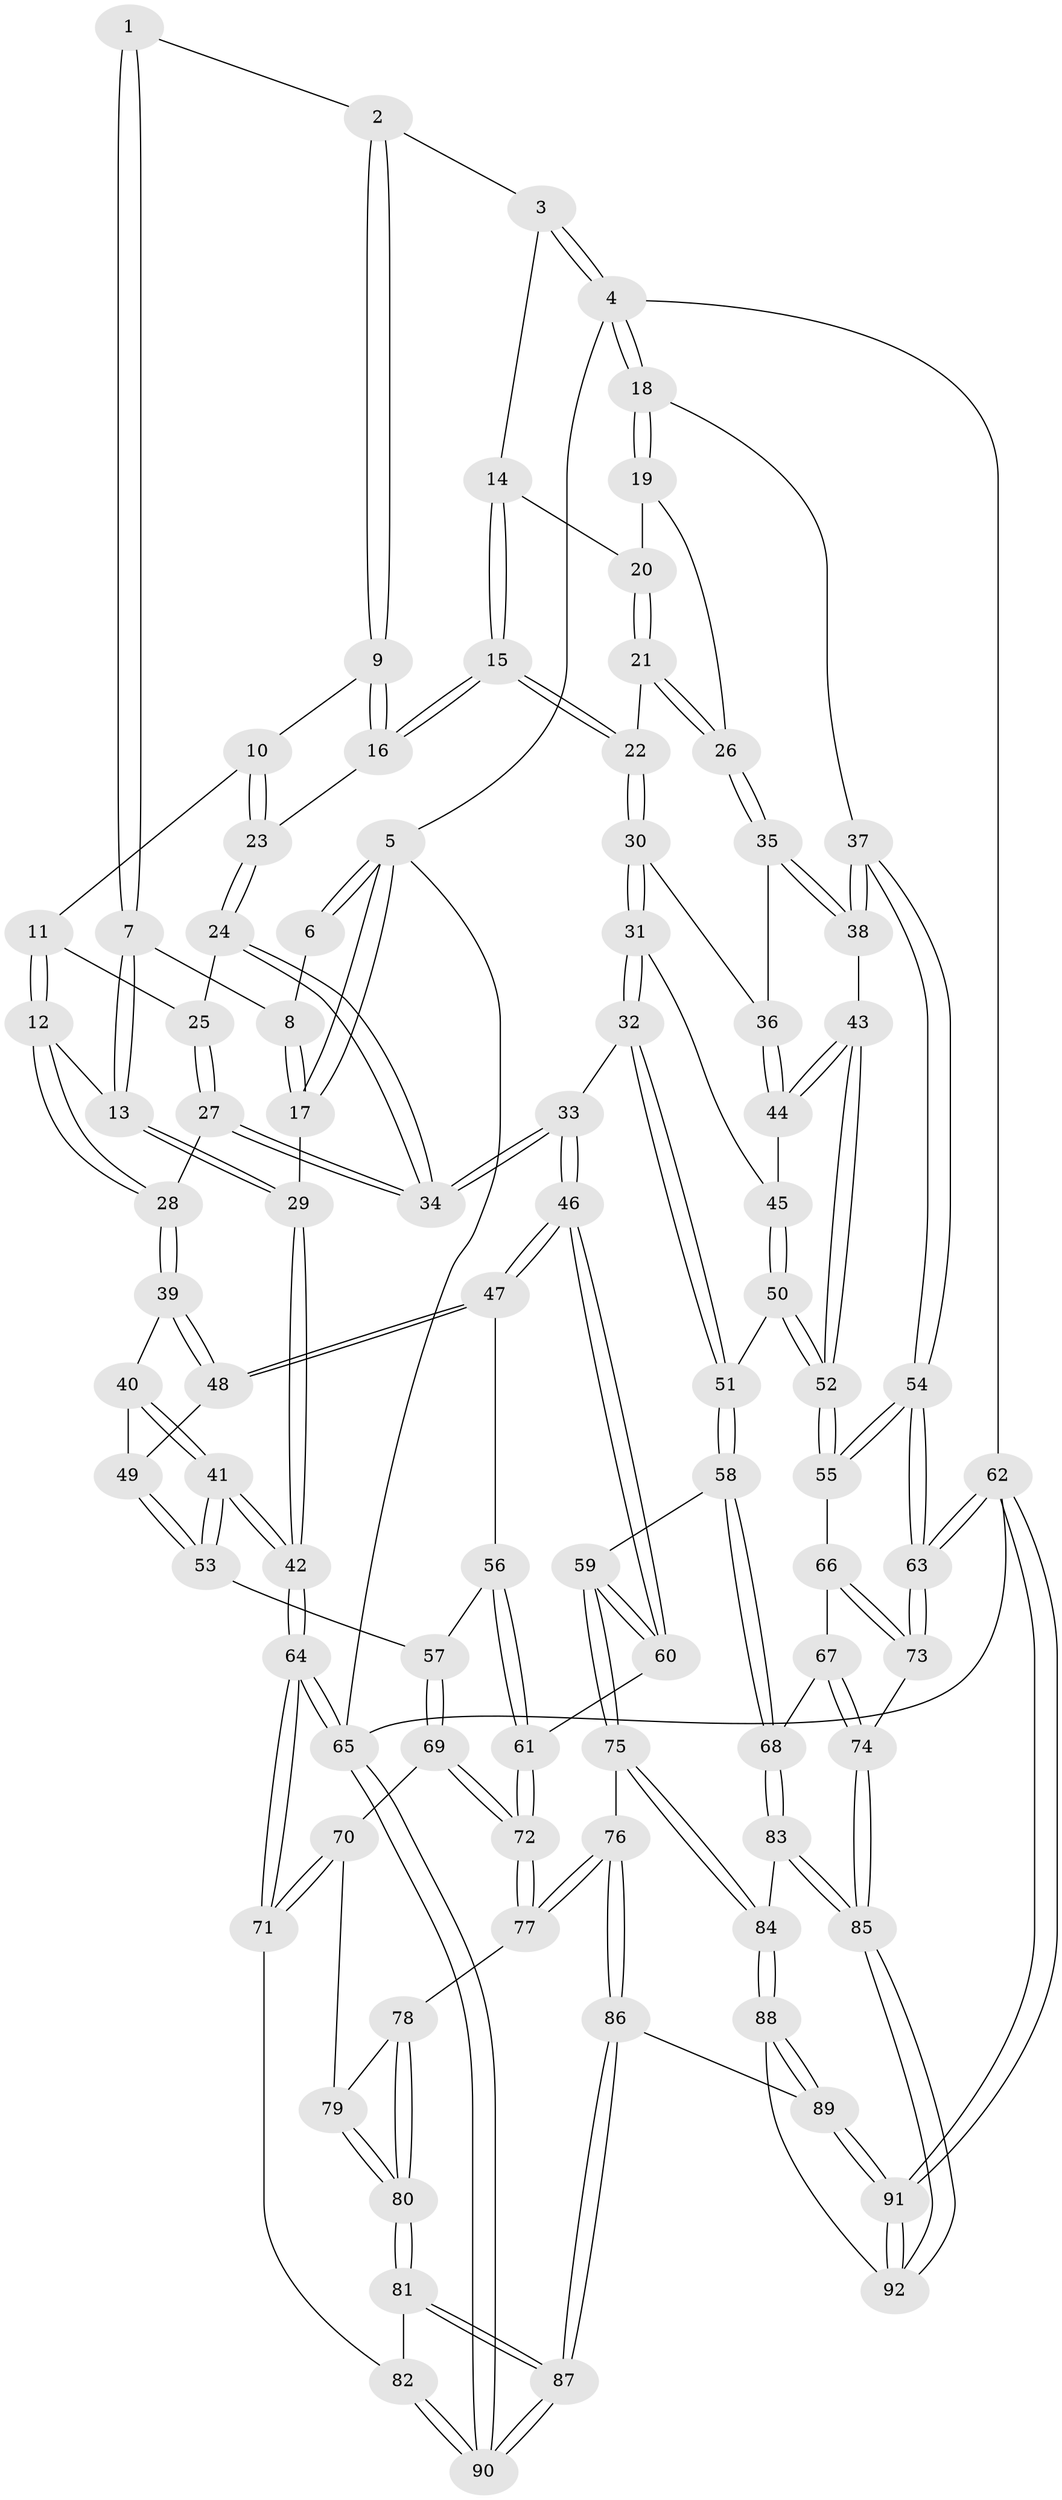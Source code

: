 // coarse degree distribution, {4: 0.5, 7: 0.03333333333333333, 5: 0.2, 3: 0.23333333333333334, 8: 0.03333333333333333}
// Generated by graph-tools (version 1.1) at 2025/21/03/04/25 18:21:09]
// undirected, 92 vertices, 227 edges
graph export_dot {
graph [start="1"]
  node [color=gray90,style=filled];
  1 [pos="+0.2854692550380018+0"];
  2 [pos="+0.4387129109431367+0"];
  3 [pos="+0.7993834583203142+0"];
  4 [pos="+1+0"];
  5 [pos="+0+0"];
  6 [pos="+0.22118139722048524+0"];
  7 [pos="+0.1945982860674372+0.19968169441092756"];
  8 [pos="+0.04852821005499413+0.08427896938394754"];
  9 [pos="+0.4493652730073797+0.043508584700675694"];
  10 [pos="+0.3998964285353864+0.16995399031912184"];
  11 [pos="+0.3765197938633409+0.18823568520123096"];
  12 [pos="+0.2363554733287117+0.24003629170547153"];
  13 [pos="+0.19690104529099303+0.210955401657476"];
  14 [pos="+0.7720051970790504+0"];
  15 [pos="+0.6505362467365114+0.22221681766531162"];
  16 [pos="+0.6432719825747348+0.22230024348909436"];
  17 [pos="+0+0.05297351001645124"];
  18 [pos="+1+0.07822446830989294"];
  19 [pos="+0.9097622214804869+0.21243196273314147"];
  20 [pos="+0.8833774708384512+0.17969292904430129"];
  21 [pos="+0.7624391225737952+0.25173132728316"];
  22 [pos="+0.6577400963961632+0.23342471061119882"];
  23 [pos="+0.5630059718032417+0.25313337835966787"];
  24 [pos="+0.5025585648554498+0.3227395599515938"];
  25 [pos="+0.4350509825056301+0.2840093826596474"];
  26 [pos="+0.8910292031535818+0.297914305831874"];
  27 [pos="+0.34497778520726535+0.3459951029183776"];
  28 [pos="+0.2586529421427595+0.31200969179260873"];
  29 [pos="+0+0.39279976568374714"];
  30 [pos="+0.686958260350496+0.34292603289433804"];
  31 [pos="+0.6826456156732117+0.3683451256134784"];
  32 [pos="+0.6048803560327869+0.4942853784774634"];
  33 [pos="+0.47719645945536415+0.45081814926290253"];
  34 [pos="+0.47099646011627994+0.42891892884111876"];
  35 [pos="+0.8948484645175426+0.31776373556659687"];
  36 [pos="+0.8085709229561066+0.3519111588401452"];
  37 [pos="+1+0.4541543233286598"];
  38 [pos="+0.9770666712613101+0.41529493804426637"];
  39 [pos="+0.25135416779476305+0.34114380592672217"];
  40 [pos="+0.13793778025439843+0.4278352945635397"];
  41 [pos="+0+0.5254164577541229"];
  42 [pos="+0+0.5157717304225474"];
  43 [pos="+0.9283214909842372+0.44532826326559344"];
  44 [pos="+0.8064968403442192+0.4239368518399012"];
  45 [pos="+0.776883646435482+0.4410054072477419"];
  46 [pos="+0.3730706812709666+0.5550017998163602"];
  47 [pos="+0.34159379746236607+0.5391573785202908"];
  48 [pos="+0.2743095223021689+0.48161032939460224"];
  49 [pos="+0.22223156668267482+0.5018891249094308"];
  50 [pos="+0.7844499126906299+0.5864644543473578"];
  51 [pos="+0.6197984507430822+0.5230498113479707"];
  52 [pos="+0.7918428089310953+0.5924398336134094"];
  53 [pos="+0.09004672945413313+0.5983047702898823"];
  54 [pos="+1+0.8228886067571309"];
  55 [pos="+0.8034306560753128+0.6251073089837581"];
  56 [pos="+0.23222368107954924+0.5899673685851433"];
  57 [pos="+0.12802191181690956+0.6320193911616664"];
  58 [pos="+0.5356013202972835+0.7317421641549127"];
  59 [pos="+0.5065990805142414+0.7195466952079512"];
  60 [pos="+0.3840299654830192+0.6539691428163441"];
  61 [pos="+0.33359197333113955+0.6915440953547737"];
  62 [pos="+1+1"];
  63 [pos="+1+0.9602961441879844"];
  64 [pos="+0+0.7849144712109086"];
  65 [pos="+0+1"];
  66 [pos="+0.7677507535945903+0.6713362334535355"];
  67 [pos="+0.650101798418515+0.7252032310462853"];
  68 [pos="+0.5363549244281574+0.7329335829645799"];
  69 [pos="+0.19028893750174128+0.7184435447828293"];
  70 [pos="+0.09711315678546552+0.8077668731905598"];
  71 [pos="+0+0.82387890994416"];
  72 [pos="+0.26120827100968397+0.7469559385328552"];
  73 [pos="+0.7668109655880047+0.8689833314663342"];
  74 [pos="+0.7657115255760463+0.869269549381506"];
  75 [pos="+0.331100958453669+0.8510465089781557"];
  76 [pos="+0.2841466349906831+0.845349552211815"];
  77 [pos="+0.28004449689610517+0.8392611784511679"];
  78 [pos="+0.19946824410691305+0.8715864610729339"];
  79 [pos="+0.1017138662523455+0.8165024967673705"];
  80 [pos="+0.13435749354243082+0.914405732444564"];
  81 [pos="+0.12932906185717405+0.9264694160062157"];
  82 [pos="+0.07964604628788377+0.9205292478110901"];
  83 [pos="+0.5395957061656138+0.8063759514252747"];
  84 [pos="+0.4722141483084847+0.8908438854246642"];
  85 [pos="+0.6788389915004938+0.916716876930082"];
  86 [pos="+0.28350662945768834+1"];
  87 [pos="+0.2429284426683127+1"];
  88 [pos="+0.4651981041890372+0.9733243358500341"];
  89 [pos="+0.3873824457016089+1"];
  90 [pos="+0+1"];
  91 [pos="+0.6741001765427798+1"];
  92 [pos="+0.6717398456164217+0.950385747290773"];
  1 -- 2;
  1 -- 7;
  1 -- 7;
  2 -- 3;
  2 -- 9;
  2 -- 9;
  3 -- 4;
  3 -- 4;
  3 -- 14;
  4 -- 5;
  4 -- 18;
  4 -- 18;
  4 -- 62;
  5 -- 6;
  5 -- 6;
  5 -- 17;
  5 -- 17;
  5 -- 65;
  6 -- 8;
  7 -- 8;
  7 -- 13;
  7 -- 13;
  8 -- 17;
  8 -- 17;
  9 -- 10;
  9 -- 16;
  9 -- 16;
  10 -- 11;
  10 -- 23;
  10 -- 23;
  11 -- 12;
  11 -- 12;
  11 -- 25;
  12 -- 13;
  12 -- 28;
  12 -- 28;
  13 -- 29;
  13 -- 29;
  14 -- 15;
  14 -- 15;
  14 -- 20;
  15 -- 16;
  15 -- 16;
  15 -- 22;
  15 -- 22;
  16 -- 23;
  17 -- 29;
  18 -- 19;
  18 -- 19;
  18 -- 37;
  19 -- 20;
  19 -- 26;
  20 -- 21;
  20 -- 21;
  21 -- 22;
  21 -- 26;
  21 -- 26;
  22 -- 30;
  22 -- 30;
  23 -- 24;
  23 -- 24;
  24 -- 25;
  24 -- 34;
  24 -- 34;
  25 -- 27;
  25 -- 27;
  26 -- 35;
  26 -- 35;
  27 -- 28;
  27 -- 34;
  27 -- 34;
  28 -- 39;
  28 -- 39;
  29 -- 42;
  29 -- 42;
  30 -- 31;
  30 -- 31;
  30 -- 36;
  31 -- 32;
  31 -- 32;
  31 -- 45;
  32 -- 33;
  32 -- 51;
  32 -- 51;
  33 -- 34;
  33 -- 34;
  33 -- 46;
  33 -- 46;
  35 -- 36;
  35 -- 38;
  35 -- 38;
  36 -- 44;
  36 -- 44;
  37 -- 38;
  37 -- 38;
  37 -- 54;
  37 -- 54;
  38 -- 43;
  39 -- 40;
  39 -- 48;
  39 -- 48;
  40 -- 41;
  40 -- 41;
  40 -- 49;
  41 -- 42;
  41 -- 42;
  41 -- 53;
  41 -- 53;
  42 -- 64;
  42 -- 64;
  43 -- 44;
  43 -- 44;
  43 -- 52;
  43 -- 52;
  44 -- 45;
  45 -- 50;
  45 -- 50;
  46 -- 47;
  46 -- 47;
  46 -- 60;
  46 -- 60;
  47 -- 48;
  47 -- 48;
  47 -- 56;
  48 -- 49;
  49 -- 53;
  49 -- 53;
  50 -- 51;
  50 -- 52;
  50 -- 52;
  51 -- 58;
  51 -- 58;
  52 -- 55;
  52 -- 55;
  53 -- 57;
  54 -- 55;
  54 -- 55;
  54 -- 63;
  54 -- 63;
  55 -- 66;
  56 -- 57;
  56 -- 61;
  56 -- 61;
  57 -- 69;
  57 -- 69;
  58 -- 59;
  58 -- 68;
  58 -- 68;
  59 -- 60;
  59 -- 60;
  59 -- 75;
  59 -- 75;
  60 -- 61;
  61 -- 72;
  61 -- 72;
  62 -- 63;
  62 -- 63;
  62 -- 91;
  62 -- 91;
  62 -- 65;
  63 -- 73;
  63 -- 73;
  64 -- 65;
  64 -- 65;
  64 -- 71;
  64 -- 71;
  65 -- 90;
  65 -- 90;
  66 -- 67;
  66 -- 73;
  66 -- 73;
  67 -- 68;
  67 -- 74;
  67 -- 74;
  68 -- 83;
  68 -- 83;
  69 -- 70;
  69 -- 72;
  69 -- 72;
  70 -- 71;
  70 -- 71;
  70 -- 79;
  71 -- 82;
  72 -- 77;
  72 -- 77;
  73 -- 74;
  74 -- 85;
  74 -- 85;
  75 -- 76;
  75 -- 84;
  75 -- 84;
  76 -- 77;
  76 -- 77;
  76 -- 86;
  76 -- 86;
  77 -- 78;
  78 -- 79;
  78 -- 80;
  78 -- 80;
  79 -- 80;
  79 -- 80;
  80 -- 81;
  80 -- 81;
  81 -- 82;
  81 -- 87;
  81 -- 87;
  82 -- 90;
  82 -- 90;
  83 -- 84;
  83 -- 85;
  83 -- 85;
  84 -- 88;
  84 -- 88;
  85 -- 92;
  85 -- 92;
  86 -- 87;
  86 -- 87;
  86 -- 89;
  87 -- 90;
  87 -- 90;
  88 -- 89;
  88 -- 89;
  88 -- 92;
  89 -- 91;
  89 -- 91;
  91 -- 92;
  91 -- 92;
}
